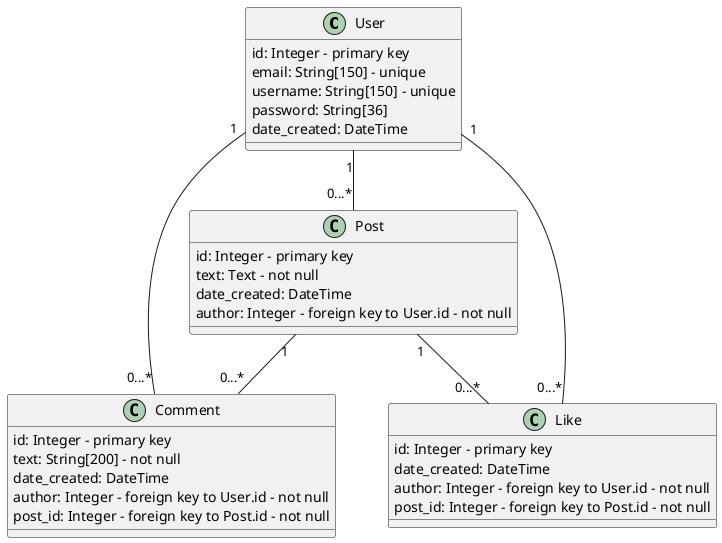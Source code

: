 @startuml class_blog

class User {
  id: Integer - primary key
  email: String[150] - unique
  username: String[150] - unique
  password: String[36]
  date_created: DateTime
}

class Post {
  id: Integer - primary key
  text: Text - not null
  date_created: DateTime
  author: Integer - foreign key to User.id - not null
}

class Comment {
  id: Integer - primary key
  text: String[200] - not null
  date_created: DateTime
  author: Integer - foreign key to User.id - not null
  post_id: Integer - foreign key to Post.id - not null
}

class Like {
  id: Integer - primary key
  date_created: DateTime
  author: Integer - foreign key to User.id - not null
  post_id: Integer - foreign key to Post.id - not null
}

User "1" -- "0...*" Post
User "1" -- "0...*" Comment
User "1" -- "0...*" Like
Post "1" -- "0...*" Comment
Post "1" -- "0...*" Like

@enduml